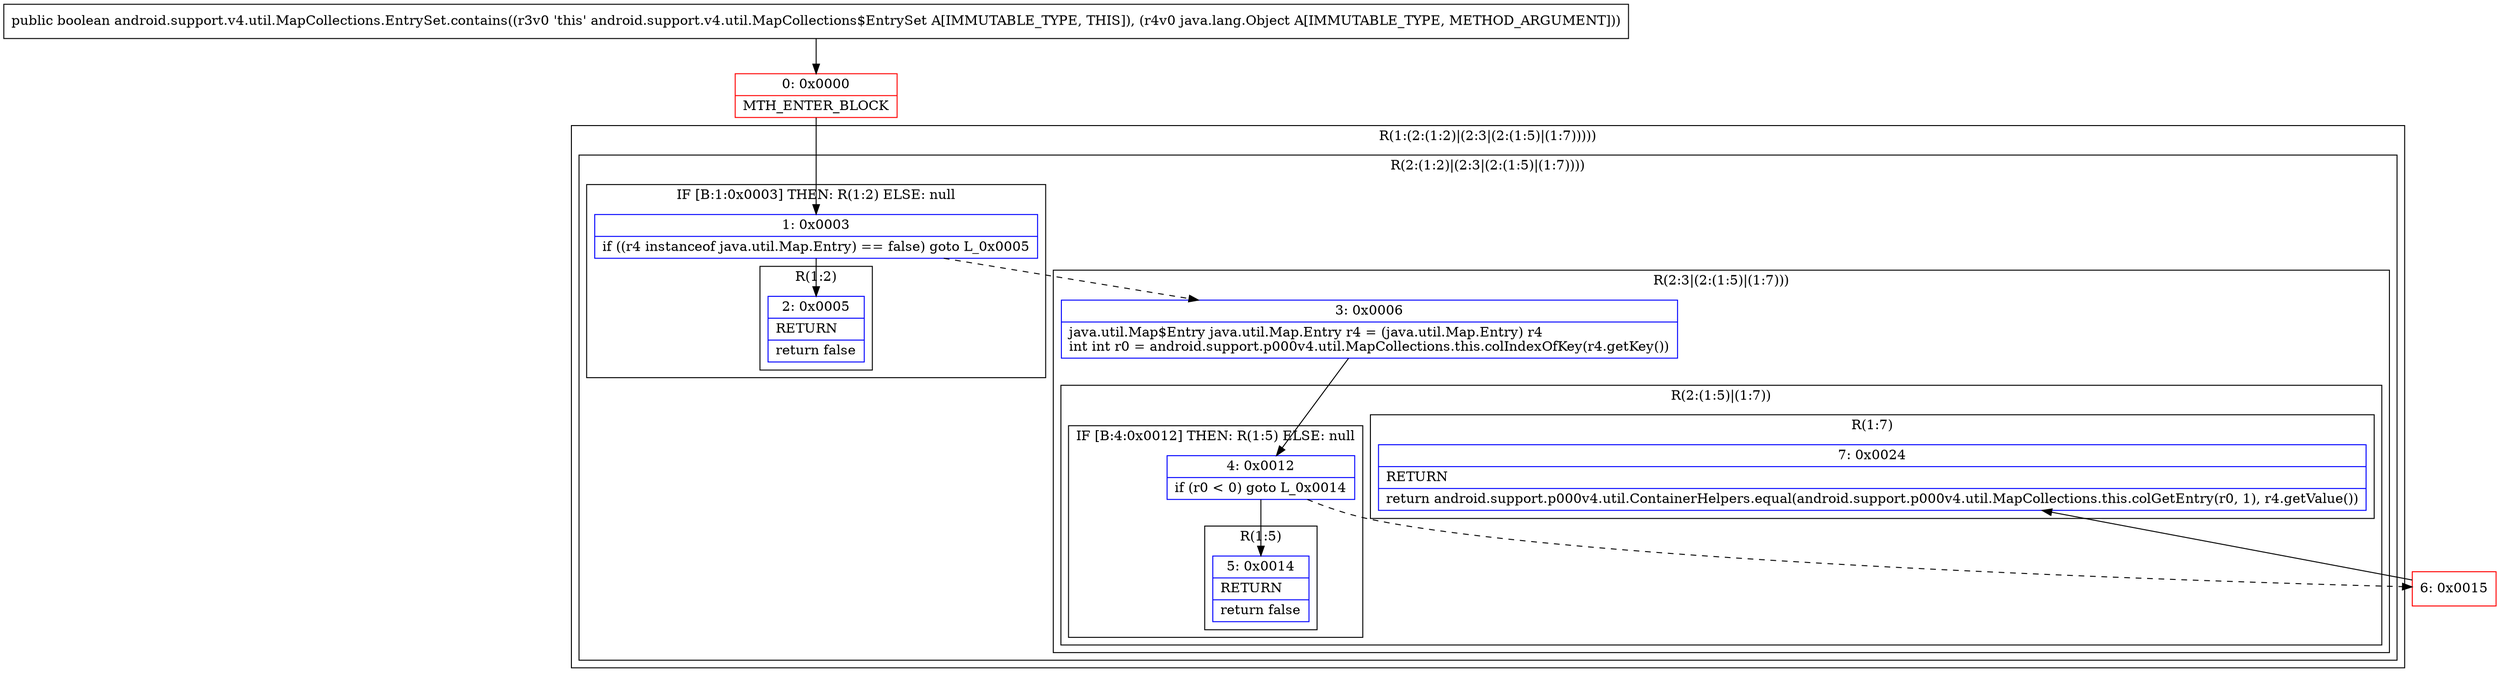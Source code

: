 digraph "CFG forandroid.support.v4.util.MapCollections.EntrySet.contains(Ljava\/lang\/Object;)Z" {
subgraph cluster_Region_987320867 {
label = "R(1:(2:(1:2)|(2:3|(2:(1:5)|(1:7)))))";
node [shape=record,color=blue];
subgraph cluster_Region_128608818 {
label = "R(2:(1:2)|(2:3|(2:(1:5)|(1:7))))";
node [shape=record,color=blue];
subgraph cluster_IfRegion_2143140145 {
label = "IF [B:1:0x0003] THEN: R(1:2) ELSE: null";
node [shape=record,color=blue];
Node_1 [shape=record,label="{1\:\ 0x0003|if ((r4 instanceof java.util.Map.Entry) == false) goto L_0x0005\l}"];
subgraph cluster_Region_1915425622 {
label = "R(1:2)";
node [shape=record,color=blue];
Node_2 [shape=record,label="{2\:\ 0x0005|RETURN\l|return false\l}"];
}
}
subgraph cluster_Region_162175515 {
label = "R(2:3|(2:(1:5)|(1:7)))";
node [shape=record,color=blue];
Node_3 [shape=record,label="{3\:\ 0x0006|java.util.Map$Entry java.util.Map.Entry r4 = (java.util.Map.Entry) r4\lint int r0 = android.support.p000v4.util.MapCollections.this.colIndexOfKey(r4.getKey())\l}"];
subgraph cluster_Region_43192186 {
label = "R(2:(1:5)|(1:7))";
node [shape=record,color=blue];
subgraph cluster_IfRegion_483115972 {
label = "IF [B:4:0x0012] THEN: R(1:5) ELSE: null";
node [shape=record,color=blue];
Node_4 [shape=record,label="{4\:\ 0x0012|if (r0 \< 0) goto L_0x0014\l}"];
subgraph cluster_Region_1446776544 {
label = "R(1:5)";
node [shape=record,color=blue];
Node_5 [shape=record,label="{5\:\ 0x0014|RETURN\l|return false\l}"];
}
}
subgraph cluster_Region_1102370457 {
label = "R(1:7)";
node [shape=record,color=blue];
Node_7 [shape=record,label="{7\:\ 0x0024|RETURN\l|return android.support.p000v4.util.ContainerHelpers.equal(android.support.p000v4.util.MapCollections.this.colGetEntry(r0, 1), r4.getValue())\l}"];
}
}
}
}
}
Node_0 [shape=record,color=red,label="{0\:\ 0x0000|MTH_ENTER_BLOCK\l}"];
Node_6 [shape=record,color=red,label="{6\:\ 0x0015}"];
MethodNode[shape=record,label="{public boolean android.support.v4.util.MapCollections.EntrySet.contains((r3v0 'this' android.support.v4.util.MapCollections$EntrySet A[IMMUTABLE_TYPE, THIS]), (r4v0 java.lang.Object A[IMMUTABLE_TYPE, METHOD_ARGUMENT])) }"];
MethodNode -> Node_0;
Node_1 -> Node_2;
Node_1 -> Node_3[style=dashed];
Node_3 -> Node_4;
Node_4 -> Node_5;
Node_4 -> Node_6[style=dashed];
Node_0 -> Node_1;
Node_6 -> Node_7;
}

